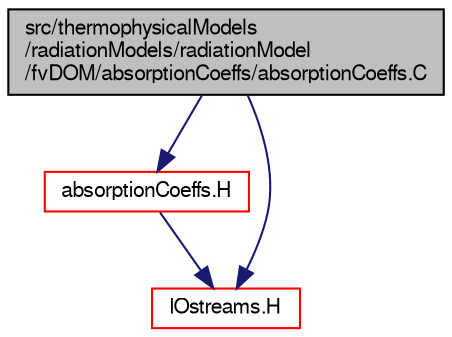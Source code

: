 digraph "src/thermophysicalModels/radiationModels/radiationModel/fvDOM/absorptionCoeffs/absorptionCoeffs.C"
{
  bgcolor="transparent";
  edge [fontname="FreeSans",fontsize="10",labelfontname="FreeSans",labelfontsize="10"];
  node [fontname="FreeSans",fontsize="10",shape=record];
  Node0 [label="src/thermophysicalModels\l/radiationModels/radiationModel\l/fvDOM/absorptionCoeffs/absorptionCoeffs.C",height=0.2,width=0.4,color="black", fillcolor="grey75", style="filled", fontcolor="black"];
  Node0 -> Node1 [color="midnightblue",fontsize="10",style="solid",fontname="FreeSans"];
  Node1 [label="absorptionCoeffs.H",height=0.2,width=0.4,color="red",URL="$a15959.html"];
  Node1 -> Node49 [color="midnightblue",fontsize="10",style="solid",fontname="FreeSans"];
  Node49 [label="IOstreams.H",height=0.2,width=0.4,color="red",URL="$a09104.html",tooltip="Useful combination of include files which define Sin, Sout and Serr and the use of IO streams general..."];
  Node0 -> Node49 [color="midnightblue",fontsize="10",style="solid",fontname="FreeSans"];
}
